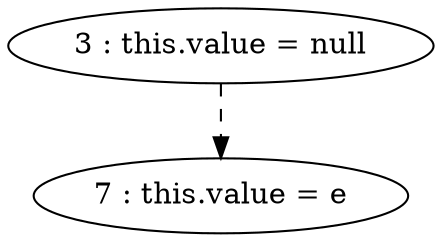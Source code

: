digraph G {
"3 : this.value = null"
"3 : this.value = null" -> "7 : this.value = e" [style=dashed]
"7 : this.value = e"
}